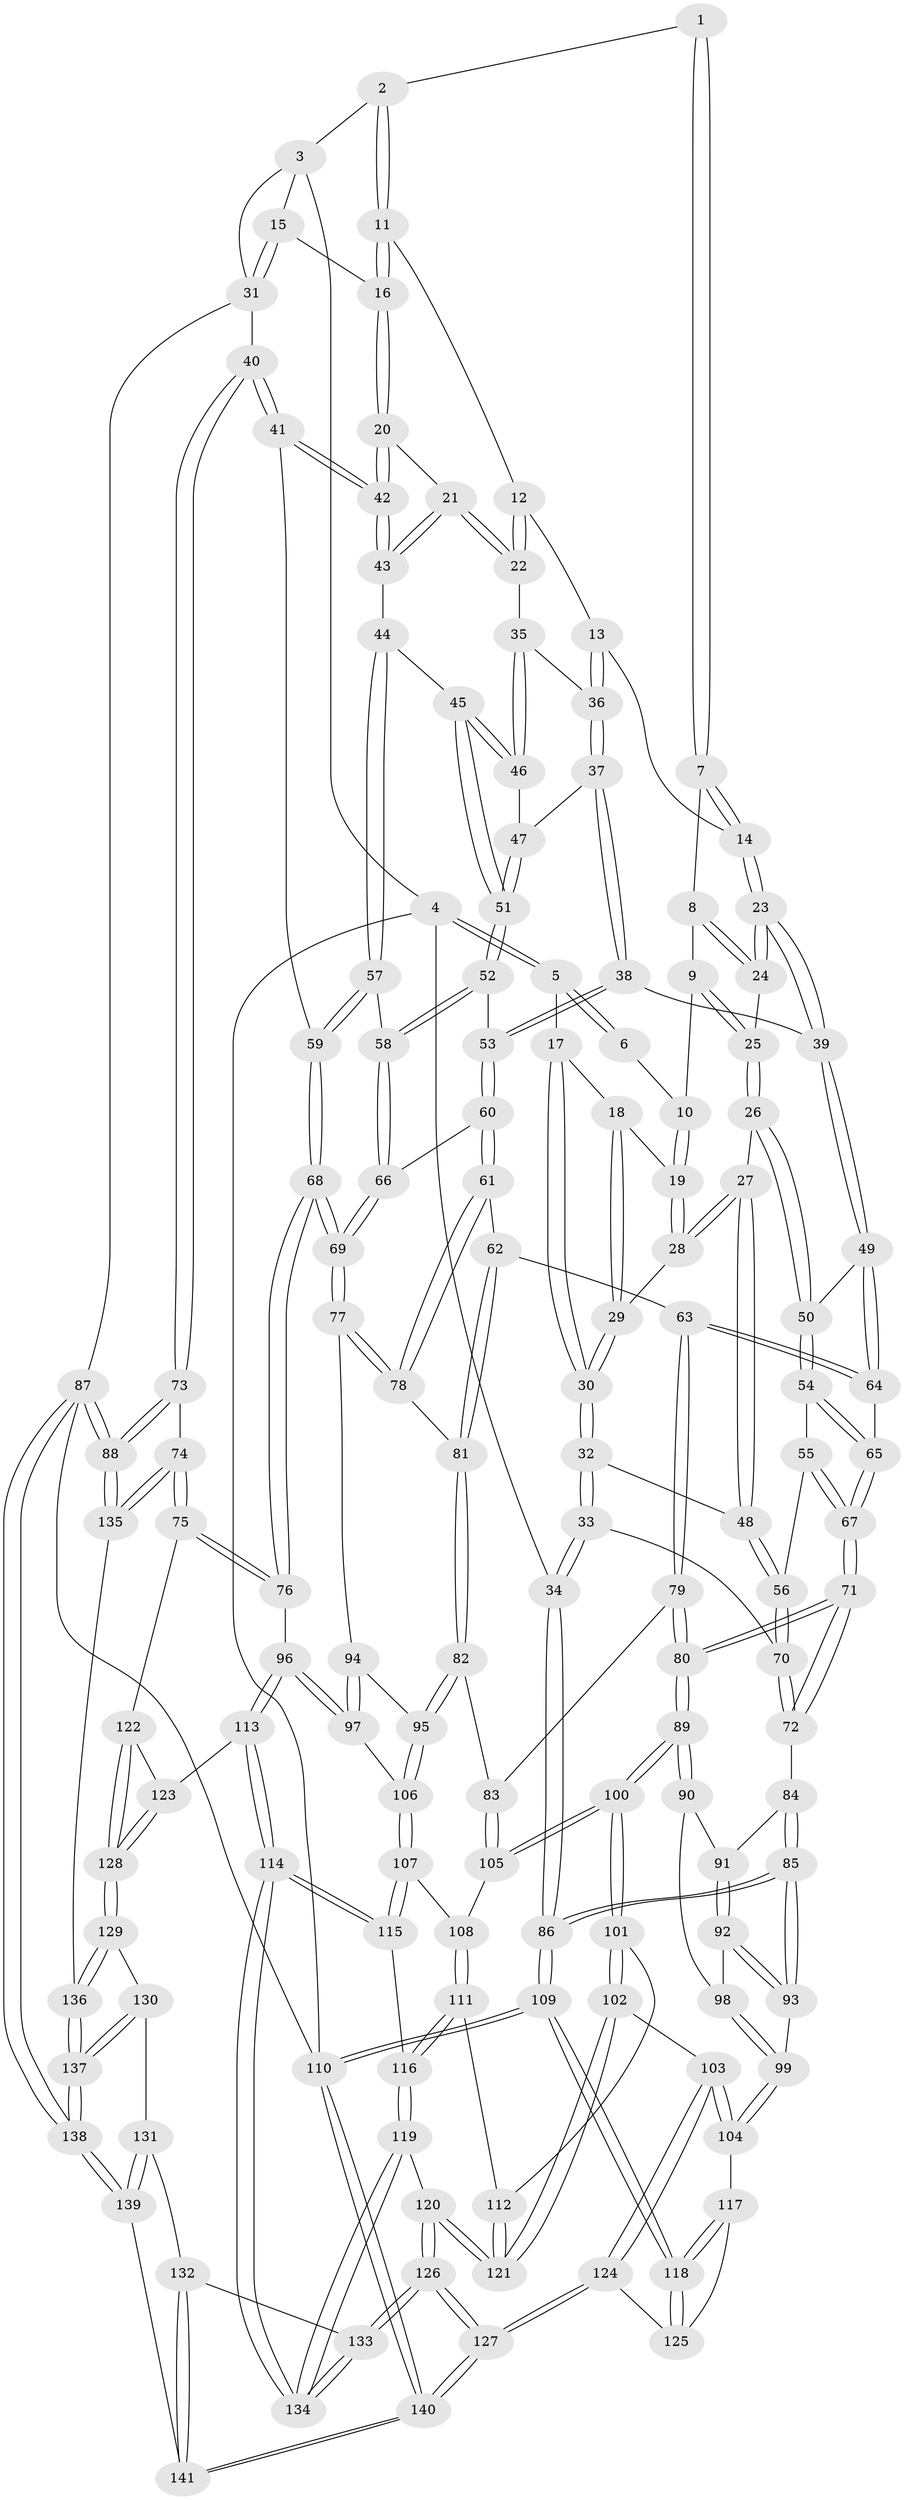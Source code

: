 // Generated by graph-tools (version 1.1) at 2025/03/03/09/25 03:03:20]
// undirected, 141 vertices, 349 edges
graph export_dot {
graph [start="1"]
  node [color=gray90,style=filled];
  1 [pos="+0.3734918632468313+0"];
  2 [pos="+0.6656458488765562+0"];
  3 [pos="+0.972968962200485+0"];
  4 [pos="+0+0"];
  5 [pos="+0+0"];
  6 [pos="+0.2764203778626724+0"];
  7 [pos="+0.39846965011164037+0"];
  8 [pos="+0.3811317100289716+0.03477379299045094"];
  9 [pos="+0.26847710595071933+0.05578518157617448"];
  10 [pos="+0.2585728533405617+0.03310560995808371"];
  11 [pos="+0.6664619151648299+0"];
  12 [pos="+0.6653047701817374+0"];
  13 [pos="+0.5161342913550582+0.06794596620500029"];
  14 [pos="+0.499363183634368+0.06991660433871552"];
  15 [pos="+0.9128840901226558+0.036467747970747914"];
  16 [pos="+0.8847455241798087+0.06543222657550173"];
  17 [pos="+0.06762792893457785+0"];
  18 [pos="+0.14598782129201793+0.051569320872050364"];
  19 [pos="+0.16554275154980666+0.06766126287823468"];
  20 [pos="+0.8766640838332368+0.07587754023981531"];
  21 [pos="+0.7653389729942561+0.11973776507834635"];
  22 [pos="+0.6987162578373055+0.03296288032504705"];
  23 [pos="+0.4308326746332957+0.14352320255802867"];
  24 [pos="+0.3806076808765695+0.05192973224803663"];
  25 [pos="+0.2800234402555601+0.12988706539772238"];
  26 [pos="+0.2657418388110794+0.19026598319581797"];
  27 [pos="+0.26282432386849947+0.18991875190252056"];
  28 [pos="+0.1929368542263517+0.13489627252253059"];
  29 [pos="+0.09955960466005377+0.14849609329064994"];
  30 [pos="+0.0739546965436253+0.15970823162059197"];
  31 [pos="+1+0.22222213182003184"];
  32 [pos="+0+0.2767943065421442"];
  33 [pos="+0+0.2935089595216249"];
  34 [pos="+0+0.29595793220184174"];
  35 [pos="+0.6286406359909339+0.10106088401702229"];
  36 [pos="+0.5570948330952745+0.11979333928649233"];
  37 [pos="+0.5372700201771673+0.20673439641523678"];
  38 [pos="+0.4173499156529181+0.25171013920786756"];
  39 [pos="+0.4161110966507812+0.2516875890200645"];
  40 [pos="+1+0.3217798177809103"];
  41 [pos="+1+0.3201261056328968"];
  42 [pos="+1+0.2994212471815364"];
  43 [pos="+0.7660751594957882+0.18098188970884815"];
  44 [pos="+0.7332648165514618+0.2215692294556316"];
  45 [pos="+0.6751071487677481+0.22468588638689949"];
  46 [pos="+0.6179900294901535+0.2077849096403813"];
  47 [pos="+0.577630777128848+0.21485677629766922"];
  48 [pos="+0.0419032036347562+0.2904200062689857"];
  49 [pos="+0.38168420576410855+0.270495056592214"];
  50 [pos="+0.35344687575797484+0.2687965496941671"];
  51 [pos="+0.6067240707638197+0.33611158417946657"];
  52 [pos="+0.6053333333924713+0.3449324604090308"];
  53 [pos="+0.580788894623724+0.35953506055922124"];
  54 [pos="+0.29997118129791606+0.32500185532564313"];
  55 [pos="+0.20127608648141893+0.37033696346549"];
  56 [pos="+0.14813146012985576+0.38037905750752005"];
  57 [pos="+0.7421892605406609+0.3518785251234809"];
  58 [pos="+0.7140446702047535+0.36262488167624585"];
  59 [pos="+0.8519908642459337+0.42023036610405134"];
  60 [pos="+0.5637006942524919+0.43982957983947046"];
  61 [pos="+0.4670907599241806+0.4813852287546003"];
  62 [pos="+0.46298710267822163+0.4827571304013673"];
  63 [pos="+0.4509884757367399+0.47600878523045215"];
  64 [pos="+0.4417539017467571+0.46702801713440834"];
  65 [pos="+0.29651211750000617+0.4887228494948453"];
  66 [pos="+0.6451505986895644+0.49051887774214714"];
  67 [pos="+0.2794669594070712+0.5044326412431382"];
  68 [pos="+0.7844167000879181+0.6057349664323556"];
  69 [pos="+0.6788141322307362+0.5551473426804321"];
  70 [pos="+0.14323226678950618+0.50601790592695"];
  71 [pos="+0.25183365454346424+0.5460916929869782"];
  72 [pos="+0.14402482332441954+0.5137742074525057"];
  73 [pos="+1+0.67468398996767"];
  74 [pos="+0.8758444936569867+0.7266837682289736"];
  75 [pos="+0.8723272820320696+0.7245338428770317"];
  76 [pos="+0.8030619633921617+0.6536593295571426"];
  77 [pos="+0.6387462139381039+0.5707718556459594"];
  78 [pos="+0.6363409883325221+0.5704217318655183"];
  79 [pos="+0.31467658103836477+0.6153467822935598"];
  80 [pos="+0.27917100374594006+0.6078356501620878"];
  81 [pos="+0.47955388183730796+0.5654595751252801"];
  82 [pos="+0.4746361289180294+0.6026348026988695"];
  83 [pos="+0.3219890313829147+0.6196294604870619"];
  84 [pos="+0.12021162164178513+0.5330114682404379"];
  85 [pos="+0+0.6473798196963256"];
  86 [pos="+0+0.6540031889962308"];
  87 [pos="+1+1"];
  88 [pos="+1+1"];
  89 [pos="+0.2550191842383521+0.6454824512421576"];
  90 [pos="+0.1957240798981205+0.6462546144161951"];
  91 [pos="+0.14341447406371993+0.6176512964981129"];
  92 [pos="+0.12807153110321504+0.6577435438924937"];
  93 [pos="+0.06460554490986155+0.6785351728981787"];
  94 [pos="+0.6310536075765876+0.5788817154268757"];
  95 [pos="+0.4924861514399022+0.6546335843107689"];
  96 [pos="+0.6126624546660242+0.7331329109901767"];
  97 [pos="+0.5693133445414453+0.6974881137194264"];
  98 [pos="+0.15145755827020307+0.6695235817439116"];
  99 [pos="+0.16772024149347978+0.7455245833733131"];
  100 [pos="+0.2391707554276767+0.7300345442718443"];
  101 [pos="+0.23219673383807224+0.7579115880607915"];
  102 [pos="+0.22247720025122428+0.7665630502170963"];
  103 [pos="+0.221622136246594+0.7671199531866362"];
  104 [pos="+0.18831141172256008+0.7707453328281869"];
  105 [pos="+0.37493234183178187+0.6979629442256983"];
  106 [pos="+0.49407562812895456+0.6708865713892702"];
  107 [pos="+0.4605070503819165+0.7120946368328619"];
  108 [pos="+0.37646193468944644+0.6998547835088094"];
  109 [pos="+0+1"];
  110 [pos="+0+1"];
  111 [pos="+0.3326473218569558+0.771982264395231"];
  112 [pos="+0.3129849071422978+0.7704075468136465"];
  113 [pos="+0.5986535349613301+0.7958379070680163"];
  114 [pos="+0.4942161766817444+0.8510203137173832"];
  115 [pos="+0.46211006189157+0.8016311762790848"];
  116 [pos="+0.360602567009445+0.8034141022078819"];
  117 [pos="+0.17145217673692592+0.7833186081222656"];
  118 [pos="+0+0.9654149749893232"];
  119 [pos="+0.34388268185319465+0.8594893421937845"];
  120 [pos="+0.3310005373234476+0.8831604899441149"];
  121 [pos="+0.3052116698029967+0.8469992367144858"];
  122 [pos="+0.7306213632362394+0.8110667615417299"];
  123 [pos="+0.6069798134297496+0.8033319497937242"];
  124 [pos="+0.2524406412673309+0.9266940987412184"];
  125 [pos="+0.20078284680808883+0.9276244621371631"];
  126 [pos="+0.3167697119970263+0.9517390519086437"];
  127 [pos="+0.3085386079278003+0.9596244747463941"];
  128 [pos="+0.66186674157652+0.8990700678151387"];
  129 [pos="+0.6618402106880487+0.9048663642172552"];
  130 [pos="+0.6536730955353153+0.9199772681117621"];
  131 [pos="+0.6356182678775458+0.9277442045207939"];
  132 [pos="+0.5010431433770273+0.9196408935166721"];
  133 [pos="+0.4926713140785954+0.9072114947085427"];
  134 [pos="+0.49365369606429405+0.8559811028629986"];
  135 [pos="+0.8652406507833373+0.858427169603272"];
  136 [pos="+0.8368961826781212+0.9109759952411703"];
  137 [pos="+0.7953077295378721+1"];
  138 [pos="+0.805223946427599+1"];
  139 [pos="+0.5510467684308477+1"];
  140 [pos="+0.3113161501421155+1"];
  141 [pos="+0.5232326363051263+1"];
  1 -- 2;
  1 -- 7;
  1 -- 7;
  2 -- 3;
  2 -- 11;
  2 -- 11;
  3 -- 4;
  3 -- 15;
  3 -- 31;
  4 -- 5;
  4 -- 5;
  4 -- 34;
  4 -- 110;
  5 -- 6;
  5 -- 6;
  5 -- 17;
  6 -- 10;
  7 -- 8;
  7 -- 14;
  7 -- 14;
  8 -- 9;
  8 -- 24;
  8 -- 24;
  9 -- 10;
  9 -- 25;
  9 -- 25;
  10 -- 19;
  10 -- 19;
  11 -- 12;
  11 -- 16;
  11 -- 16;
  12 -- 13;
  12 -- 22;
  12 -- 22;
  13 -- 14;
  13 -- 36;
  13 -- 36;
  14 -- 23;
  14 -- 23;
  15 -- 16;
  15 -- 31;
  15 -- 31;
  16 -- 20;
  16 -- 20;
  17 -- 18;
  17 -- 30;
  17 -- 30;
  18 -- 19;
  18 -- 29;
  18 -- 29;
  19 -- 28;
  19 -- 28;
  20 -- 21;
  20 -- 42;
  20 -- 42;
  21 -- 22;
  21 -- 22;
  21 -- 43;
  21 -- 43;
  22 -- 35;
  23 -- 24;
  23 -- 24;
  23 -- 39;
  23 -- 39;
  24 -- 25;
  25 -- 26;
  25 -- 26;
  26 -- 27;
  26 -- 50;
  26 -- 50;
  27 -- 28;
  27 -- 28;
  27 -- 48;
  27 -- 48;
  28 -- 29;
  29 -- 30;
  29 -- 30;
  30 -- 32;
  30 -- 32;
  31 -- 40;
  31 -- 87;
  32 -- 33;
  32 -- 33;
  32 -- 48;
  33 -- 34;
  33 -- 34;
  33 -- 70;
  34 -- 86;
  34 -- 86;
  35 -- 36;
  35 -- 46;
  35 -- 46;
  36 -- 37;
  36 -- 37;
  37 -- 38;
  37 -- 38;
  37 -- 47;
  38 -- 39;
  38 -- 53;
  38 -- 53;
  39 -- 49;
  39 -- 49;
  40 -- 41;
  40 -- 41;
  40 -- 73;
  40 -- 73;
  41 -- 42;
  41 -- 42;
  41 -- 59;
  42 -- 43;
  42 -- 43;
  43 -- 44;
  44 -- 45;
  44 -- 57;
  44 -- 57;
  45 -- 46;
  45 -- 46;
  45 -- 51;
  45 -- 51;
  46 -- 47;
  47 -- 51;
  47 -- 51;
  48 -- 56;
  48 -- 56;
  49 -- 50;
  49 -- 64;
  49 -- 64;
  50 -- 54;
  50 -- 54;
  51 -- 52;
  51 -- 52;
  52 -- 53;
  52 -- 58;
  52 -- 58;
  53 -- 60;
  53 -- 60;
  54 -- 55;
  54 -- 65;
  54 -- 65;
  55 -- 56;
  55 -- 67;
  55 -- 67;
  56 -- 70;
  56 -- 70;
  57 -- 58;
  57 -- 59;
  57 -- 59;
  58 -- 66;
  58 -- 66;
  59 -- 68;
  59 -- 68;
  60 -- 61;
  60 -- 61;
  60 -- 66;
  61 -- 62;
  61 -- 78;
  61 -- 78;
  62 -- 63;
  62 -- 81;
  62 -- 81;
  63 -- 64;
  63 -- 64;
  63 -- 79;
  63 -- 79;
  64 -- 65;
  65 -- 67;
  65 -- 67;
  66 -- 69;
  66 -- 69;
  67 -- 71;
  67 -- 71;
  68 -- 69;
  68 -- 69;
  68 -- 76;
  68 -- 76;
  69 -- 77;
  69 -- 77;
  70 -- 72;
  70 -- 72;
  71 -- 72;
  71 -- 72;
  71 -- 80;
  71 -- 80;
  72 -- 84;
  73 -- 74;
  73 -- 88;
  73 -- 88;
  74 -- 75;
  74 -- 75;
  74 -- 135;
  74 -- 135;
  75 -- 76;
  75 -- 76;
  75 -- 122;
  76 -- 96;
  77 -- 78;
  77 -- 78;
  77 -- 94;
  78 -- 81;
  79 -- 80;
  79 -- 80;
  79 -- 83;
  80 -- 89;
  80 -- 89;
  81 -- 82;
  81 -- 82;
  82 -- 83;
  82 -- 95;
  82 -- 95;
  83 -- 105;
  83 -- 105;
  84 -- 85;
  84 -- 85;
  84 -- 91;
  85 -- 86;
  85 -- 86;
  85 -- 93;
  85 -- 93;
  86 -- 109;
  86 -- 109;
  87 -- 88;
  87 -- 88;
  87 -- 138;
  87 -- 138;
  87 -- 110;
  88 -- 135;
  88 -- 135;
  89 -- 90;
  89 -- 90;
  89 -- 100;
  89 -- 100;
  90 -- 91;
  90 -- 98;
  91 -- 92;
  91 -- 92;
  92 -- 93;
  92 -- 93;
  92 -- 98;
  93 -- 99;
  94 -- 95;
  94 -- 97;
  94 -- 97;
  95 -- 106;
  95 -- 106;
  96 -- 97;
  96 -- 97;
  96 -- 113;
  96 -- 113;
  97 -- 106;
  98 -- 99;
  98 -- 99;
  99 -- 104;
  99 -- 104;
  100 -- 101;
  100 -- 101;
  100 -- 105;
  100 -- 105;
  101 -- 102;
  101 -- 102;
  101 -- 112;
  102 -- 103;
  102 -- 121;
  102 -- 121;
  103 -- 104;
  103 -- 104;
  103 -- 124;
  103 -- 124;
  104 -- 117;
  105 -- 108;
  106 -- 107;
  106 -- 107;
  107 -- 108;
  107 -- 115;
  107 -- 115;
  108 -- 111;
  108 -- 111;
  109 -- 110;
  109 -- 110;
  109 -- 118;
  109 -- 118;
  110 -- 140;
  110 -- 140;
  111 -- 112;
  111 -- 116;
  111 -- 116;
  112 -- 121;
  112 -- 121;
  113 -- 114;
  113 -- 114;
  113 -- 123;
  114 -- 115;
  114 -- 115;
  114 -- 134;
  114 -- 134;
  115 -- 116;
  116 -- 119;
  116 -- 119;
  117 -- 118;
  117 -- 118;
  117 -- 125;
  118 -- 125;
  118 -- 125;
  119 -- 120;
  119 -- 134;
  119 -- 134;
  120 -- 121;
  120 -- 121;
  120 -- 126;
  120 -- 126;
  122 -- 123;
  122 -- 128;
  122 -- 128;
  123 -- 128;
  123 -- 128;
  124 -- 125;
  124 -- 127;
  124 -- 127;
  126 -- 127;
  126 -- 127;
  126 -- 133;
  126 -- 133;
  127 -- 140;
  127 -- 140;
  128 -- 129;
  128 -- 129;
  129 -- 130;
  129 -- 136;
  129 -- 136;
  130 -- 131;
  130 -- 137;
  130 -- 137;
  131 -- 132;
  131 -- 139;
  131 -- 139;
  132 -- 133;
  132 -- 141;
  132 -- 141;
  133 -- 134;
  133 -- 134;
  135 -- 136;
  136 -- 137;
  136 -- 137;
  137 -- 138;
  137 -- 138;
  138 -- 139;
  138 -- 139;
  139 -- 141;
  140 -- 141;
  140 -- 141;
}
